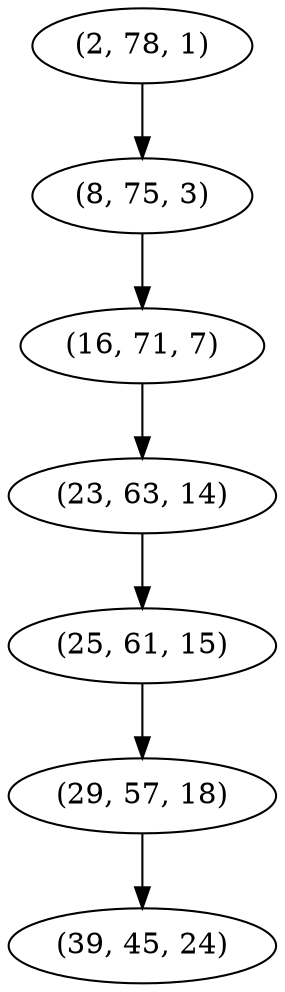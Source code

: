 digraph tree {
    "(2, 78, 1)";
    "(8, 75, 3)";
    "(16, 71, 7)";
    "(23, 63, 14)";
    "(25, 61, 15)";
    "(29, 57, 18)";
    "(39, 45, 24)";
    "(2, 78, 1)" -> "(8, 75, 3)";
    "(8, 75, 3)" -> "(16, 71, 7)";
    "(16, 71, 7)" -> "(23, 63, 14)";
    "(23, 63, 14)" -> "(25, 61, 15)";
    "(25, 61, 15)" -> "(29, 57, 18)";
    "(29, 57, 18)" -> "(39, 45, 24)";
}
